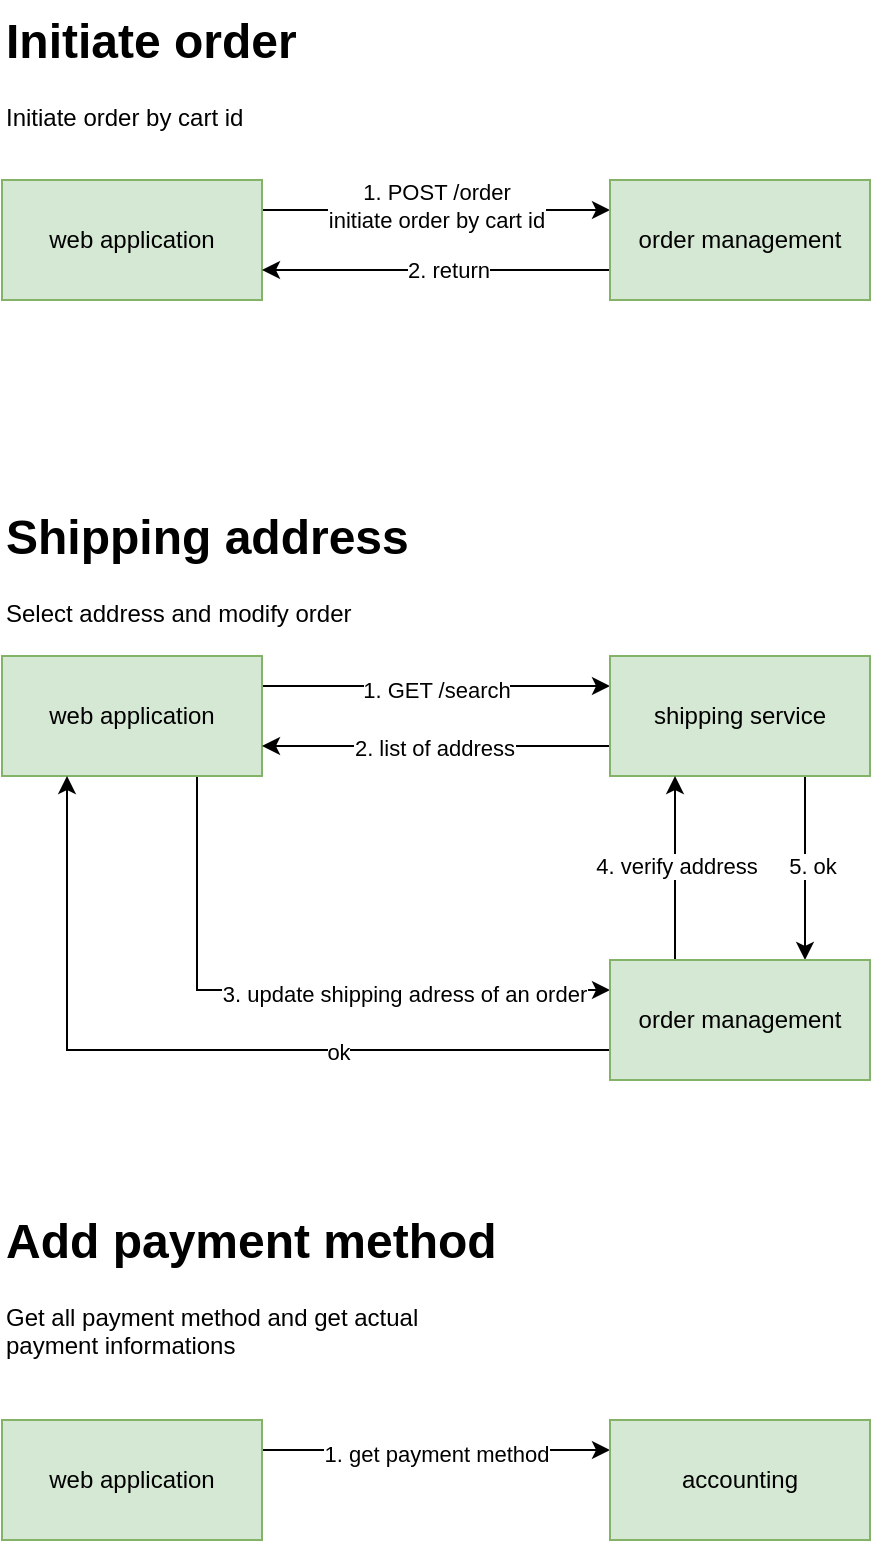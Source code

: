 <mxfile version="24.0.5" type="github">
  <diagram name="Page-1" id="S8j_egNwSijgdve_KBxc">
    <mxGraphModel dx="1434" dy="696" grid="1" gridSize="10" guides="1" tooltips="1" connect="1" arrows="1" fold="1" page="1" pageScale="1" pageWidth="827" pageHeight="1169" math="0" shadow="0">
      <root>
        <mxCell id="0" />
        <mxCell id="1" parent="0" />
        <mxCell id="144fUxhqExXPJ9dB0RyW-5" style="edgeStyle=orthogonalEdgeStyle;rounded=0;orthogonalLoop=1;jettySize=auto;html=1;exitX=1;exitY=0.25;exitDx=0;exitDy=0;entryX=0;entryY=0.25;entryDx=0;entryDy=0;" edge="1" parent="1" source="144fUxhqExXPJ9dB0RyW-1" target="144fUxhqExXPJ9dB0RyW-3">
          <mxGeometry relative="1" as="geometry" />
        </mxCell>
        <mxCell id="144fUxhqExXPJ9dB0RyW-6" value="&lt;div&gt;1. POST /order&lt;/div&gt;&lt;div&gt;initiate order by cart id&lt;br&gt;&lt;/div&gt;" style="edgeLabel;html=1;align=center;verticalAlign=middle;resizable=0;points=[];" vertex="1" connectable="0" parent="144fUxhqExXPJ9dB0RyW-5">
          <mxGeometry y="2" relative="1" as="geometry">
            <mxPoint as="offset" />
          </mxGeometry>
        </mxCell>
        <mxCell id="144fUxhqExXPJ9dB0RyW-1" value="web application" style="rounded=0;whiteSpace=wrap;html=1;fillColor=#d5e8d4;strokeColor=#82b366;" vertex="1" parent="1">
          <mxGeometry x="110" y="210" width="130" height="60" as="geometry" />
        </mxCell>
        <mxCell id="144fUxhqExXPJ9dB0RyW-7" style="edgeStyle=orthogonalEdgeStyle;rounded=0;orthogonalLoop=1;jettySize=auto;html=1;exitX=0;exitY=0.75;exitDx=0;exitDy=0;entryX=1;entryY=0.75;entryDx=0;entryDy=0;" edge="1" parent="1" source="144fUxhqExXPJ9dB0RyW-3" target="144fUxhqExXPJ9dB0RyW-1">
          <mxGeometry relative="1" as="geometry" />
        </mxCell>
        <mxCell id="144fUxhqExXPJ9dB0RyW-8" value="2. return" style="edgeLabel;html=1;align=center;verticalAlign=middle;resizable=0;points=[];" vertex="1" connectable="0" parent="144fUxhqExXPJ9dB0RyW-7">
          <mxGeometry x="-0.062" relative="1" as="geometry">
            <mxPoint as="offset" />
          </mxGeometry>
        </mxCell>
        <mxCell id="144fUxhqExXPJ9dB0RyW-3" value="order management" style="rounded=0;whiteSpace=wrap;html=1;fillColor=#d5e8d4;strokeColor=#82b366;" vertex="1" parent="1">
          <mxGeometry x="414" y="210" width="130" height="60" as="geometry" />
        </mxCell>
        <mxCell id="144fUxhqExXPJ9dB0RyW-11" style="edgeStyle=orthogonalEdgeStyle;rounded=0;orthogonalLoop=1;jettySize=auto;html=1;exitX=1;exitY=0.25;exitDx=0;exitDy=0;entryX=0;entryY=0.25;entryDx=0;entryDy=0;" edge="1" parent="1" source="144fUxhqExXPJ9dB0RyW-9" target="144fUxhqExXPJ9dB0RyW-10">
          <mxGeometry relative="1" as="geometry" />
        </mxCell>
        <mxCell id="144fUxhqExXPJ9dB0RyW-12" value="Text" style="edgeLabel;html=1;align=center;verticalAlign=middle;resizable=0;points=[];" vertex="1" connectable="0" parent="144fUxhqExXPJ9dB0RyW-11">
          <mxGeometry y="-1" relative="1" as="geometry">
            <mxPoint as="offset" />
          </mxGeometry>
        </mxCell>
        <mxCell id="144fUxhqExXPJ9dB0RyW-15" value="1. GET /search " style="edgeLabel;html=1;align=center;verticalAlign=middle;resizable=0;points=[];" vertex="1" connectable="0" parent="144fUxhqExXPJ9dB0RyW-11">
          <mxGeometry y="-2" relative="1" as="geometry">
            <mxPoint as="offset" />
          </mxGeometry>
        </mxCell>
        <mxCell id="144fUxhqExXPJ9dB0RyW-22" style="edgeStyle=orthogonalEdgeStyle;rounded=0;orthogonalLoop=1;jettySize=auto;html=1;exitX=0.75;exitY=1;exitDx=0;exitDy=0;entryX=0;entryY=0.25;entryDx=0;entryDy=0;" edge="1" parent="1" source="144fUxhqExXPJ9dB0RyW-9" target="144fUxhqExXPJ9dB0RyW-18">
          <mxGeometry relative="1" as="geometry" />
        </mxCell>
        <mxCell id="144fUxhqExXPJ9dB0RyW-23" value="3. update shipping adress of an order" style="edgeLabel;html=1;align=center;verticalAlign=middle;resizable=0;points=[];" vertex="1" connectable="0" parent="144fUxhqExXPJ9dB0RyW-22">
          <mxGeometry x="0.337" y="-2" relative="1" as="geometry">
            <mxPoint x="1" as="offset" />
          </mxGeometry>
        </mxCell>
        <mxCell id="144fUxhqExXPJ9dB0RyW-9" value="web application" style="rounded=0;whiteSpace=wrap;html=1;fillColor=#d5e8d4;strokeColor=#82b366;" vertex="1" parent="1">
          <mxGeometry x="110" y="448" width="130" height="60" as="geometry" />
        </mxCell>
        <mxCell id="144fUxhqExXPJ9dB0RyW-16" style="edgeStyle=orthogonalEdgeStyle;rounded=0;orthogonalLoop=1;jettySize=auto;html=1;exitX=0;exitY=0.75;exitDx=0;exitDy=0;entryX=1;entryY=0.75;entryDx=0;entryDy=0;" edge="1" parent="1" source="144fUxhqExXPJ9dB0RyW-10" target="144fUxhqExXPJ9dB0RyW-9">
          <mxGeometry relative="1" as="geometry" />
        </mxCell>
        <mxCell id="144fUxhqExXPJ9dB0RyW-17" value="2. list of address" style="edgeLabel;html=1;align=center;verticalAlign=middle;resizable=0;points=[];" vertex="1" connectable="0" parent="144fUxhqExXPJ9dB0RyW-16">
          <mxGeometry x="0.011" y="1" relative="1" as="geometry">
            <mxPoint as="offset" />
          </mxGeometry>
        </mxCell>
        <mxCell id="144fUxhqExXPJ9dB0RyW-26" style="edgeStyle=orthogonalEdgeStyle;rounded=0;orthogonalLoop=1;jettySize=auto;html=1;exitX=0.75;exitY=1;exitDx=0;exitDy=0;entryX=0.75;entryY=0;entryDx=0;entryDy=0;" edge="1" parent="1" source="144fUxhqExXPJ9dB0RyW-10" target="144fUxhqExXPJ9dB0RyW-18">
          <mxGeometry relative="1" as="geometry" />
        </mxCell>
        <mxCell id="144fUxhqExXPJ9dB0RyW-27" value="5. ok" style="edgeLabel;html=1;align=center;verticalAlign=middle;resizable=0;points=[];" vertex="1" connectable="0" parent="144fUxhqExXPJ9dB0RyW-26">
          <mxGeometry x="-0.022" y="3" relative="1" as="geometry">
            <mxPoint as="offset" />
          </mxGeometry>
        </mxCell>
        <mxCell id="144fUxhqExXPJ9dB0RyW-10" value="shipping service" style="rounded=0;whiteSpace=wrap;html=1;fillColor=#d5e8d4;strokeColor=#82b366;" vertex="1" parent="1">
          <mxGeometry x="414" y="448" width="130" height="60" as="geometry" />
        </mxCell>
        <mxCell id="144fUxhqExXPJ9dB0RyW-13" value="&lt;h1 style=&quot;margin-top: 0px;&quot;&gt;Initiate order&lt;br&gt;&lt;/h1&gt;&lt;p&gt;Initiate order by cart id&lt;br&gt;&lt;/p&gt;" style="text;html=1;whiteSpace=wrap;overflow=hidden;rounded=0;" vertex="1" parent="1">
          <mxGeometry x="110" y="120" width="180" height="80" as="geometry" />
        </mxCell>
        <mxCell id="144fUxhqExXPJ9dB0RyW-14" value="&lt;h1 style=&quot;margin-top: 0px;&quot;&gt;Shipping address&lt;br&gt;&lt;/h1&gt;Select address and modify order" style="text;html=1;whiteSpace=wrap;overflow=hidden;rounded=0;" vertex="1" parent="1">
          <mxGeometry x="110" y="368" width="220" height="80" as="geometry" />
        </mxCell>
        <mxCell id="144fUxhqExXPJ9dB0RyW-24" style="edgeStyle=orthogonalEdgeStyle;rounded=0;orthogonalLoop=1;jettySize=auto;html=1;exitX=0.25;exitY=0;exitDx=0;exitDy=0;entryX=0.25;entryY=1;entryDx=0;entryDy=0;" edge="1" parent="1" source="144fUxhqExXPJ9dB0RyW-18" target="144fUxhqExXPJ9dB0RyW-10">
          <mxGeometry relative="1" as="geometry" />
        </mxCell>
        <mxCell id="144fUxhqExXPJ9dB0RyW-25" value="4. verify address" style="edgeLabel;html=1;align=center;verticalAlign=middle;resizable=0;points=[];" vertex="1" connectable="0" parent="144fUxhqExXPJ9dB0RyW-24">
          <mxGeometry x="0.022" y="1" relative="1" as="geometry">
            <mxPoint x="1" as="offset" />
          </mxGeometry>
        </mxCell>
        <mxCell id="144fUxhqExXPJ9dB0RyW-28" style="edgeStyle=orthogonalEdgeStyle;rounded=0;orthogonalLoop=1;jettySize=auto;html=1;exitX=0;exitY=0.75;exitDx=0;exitDy=0;entryX=0.25;entryY=1;entryDx=0;entryDy=0;" edge="1" parent="1" source="144fUxhqExXPJ9dB0RyW-18" target="144fUxhqExXPJ9dB0RyW-9">
          <mxGeometry relative="1" as="geometry" />
        </mxCell>
        <mxCell id="144fUxhqExXPJ9dB0RyW-29" value="ok" style="edgeLabel;html=1;align=center;verticalAlign=middle;resizable=0;points=[];" vertex="1" connectable="0" parent="144fUxhqExXPJ9dB0RyW-28">
          <mxGeometry x="-0.334" y="1" relative="1" as="geometry">
            <mxPoint as="offset" />
          </mxGeometry>
        </mxCell>
        <mxCell id="144fUxhqExXPJ9dB0RyW-18" value="order management" style="rounded=0;whiteSpace=wrap;html=1;fillColor=#d5e8d4;strokeColor=#82b366;" vertex="1" parent="1">
          <mxGeometry x="414" y="600" width="130" height="60" as="geometry" />
        </mxCell>
        <mxCell id="144fUxhqExXPJ9dB0RyW-31" value="&lt;h1 style=&quot;margin-top: 0px;&quot;&gt;Add payment method&lt;br&gt;&lt;/h1&gt;Get all payment method and get actual payment informations" style="text;html=1;whiteSpace=wrap;overflow=hidden;rounded=0;" vertex="1" parent="1">
          <mxGeometry x="110" y="720" width="250" height="80" as="geometry" />
        </mxCell>
        <mxCell id="144fUxhqExXPJ9dB0RyW-34" style="edgeStyle=orthogonalEdgeStyle;rounded=0;orthogonalLoop=1;jettySize=auto;html=1;exitX=1;exitY=0.25;exitDx=0;exitDy=0;entryX=0;entryY=0.25;entryDx=0;entryDy=0;" edge="1" parent="1" source="144fUxhqExXPJ9dB0RyW-32" target="144fUxhqExXPJ9dB0RyW-33">
          <mxGeometry relative="1" as="geometry" />
        </mxCell>
        <mxCell id="144fUxhqExXPJ9dB0RyW-35" value="1. get payment method" style="edgeLabel;html=1;align=center;verticalAlign=middle;resizable=0;points=[];" vertex="1" connectable="0" parent="144fUxhqExXPJ9dB0RyW-34">
          <mxGeometry y="-2" relative="1" as="geometry">
            <mxPoint as="offset" />
          </mxGeometry>
        </mxCell>
        <mxCell id="144fUxhqExXPJ9dB0RyW-32" value="web application" style="rounded=0;whiteSpace=wrap;html=1;fillColor=#d5e8d4;strokeColor=#82b366;" vertex="1" parent="1">
          <mxGeometry x="110" y="830" width="130" height="60" as="geometry" />
        </mxCell>
        <mxCell id="144fUxhqExXPJ9dB0RyW-33" value="accounting" style="rounded=0;whiteSpace=wrap;html=1;fillColor=#d5e8d4;strokeColor=#82b366;" vertex="1" parent="1">
          <mxGeometry x="414" y="830" width="130" height="60" as="geometry" />
        </mxCell>
      </root>
    </mxGraphModel>
  </diagram>
</mxfile>
